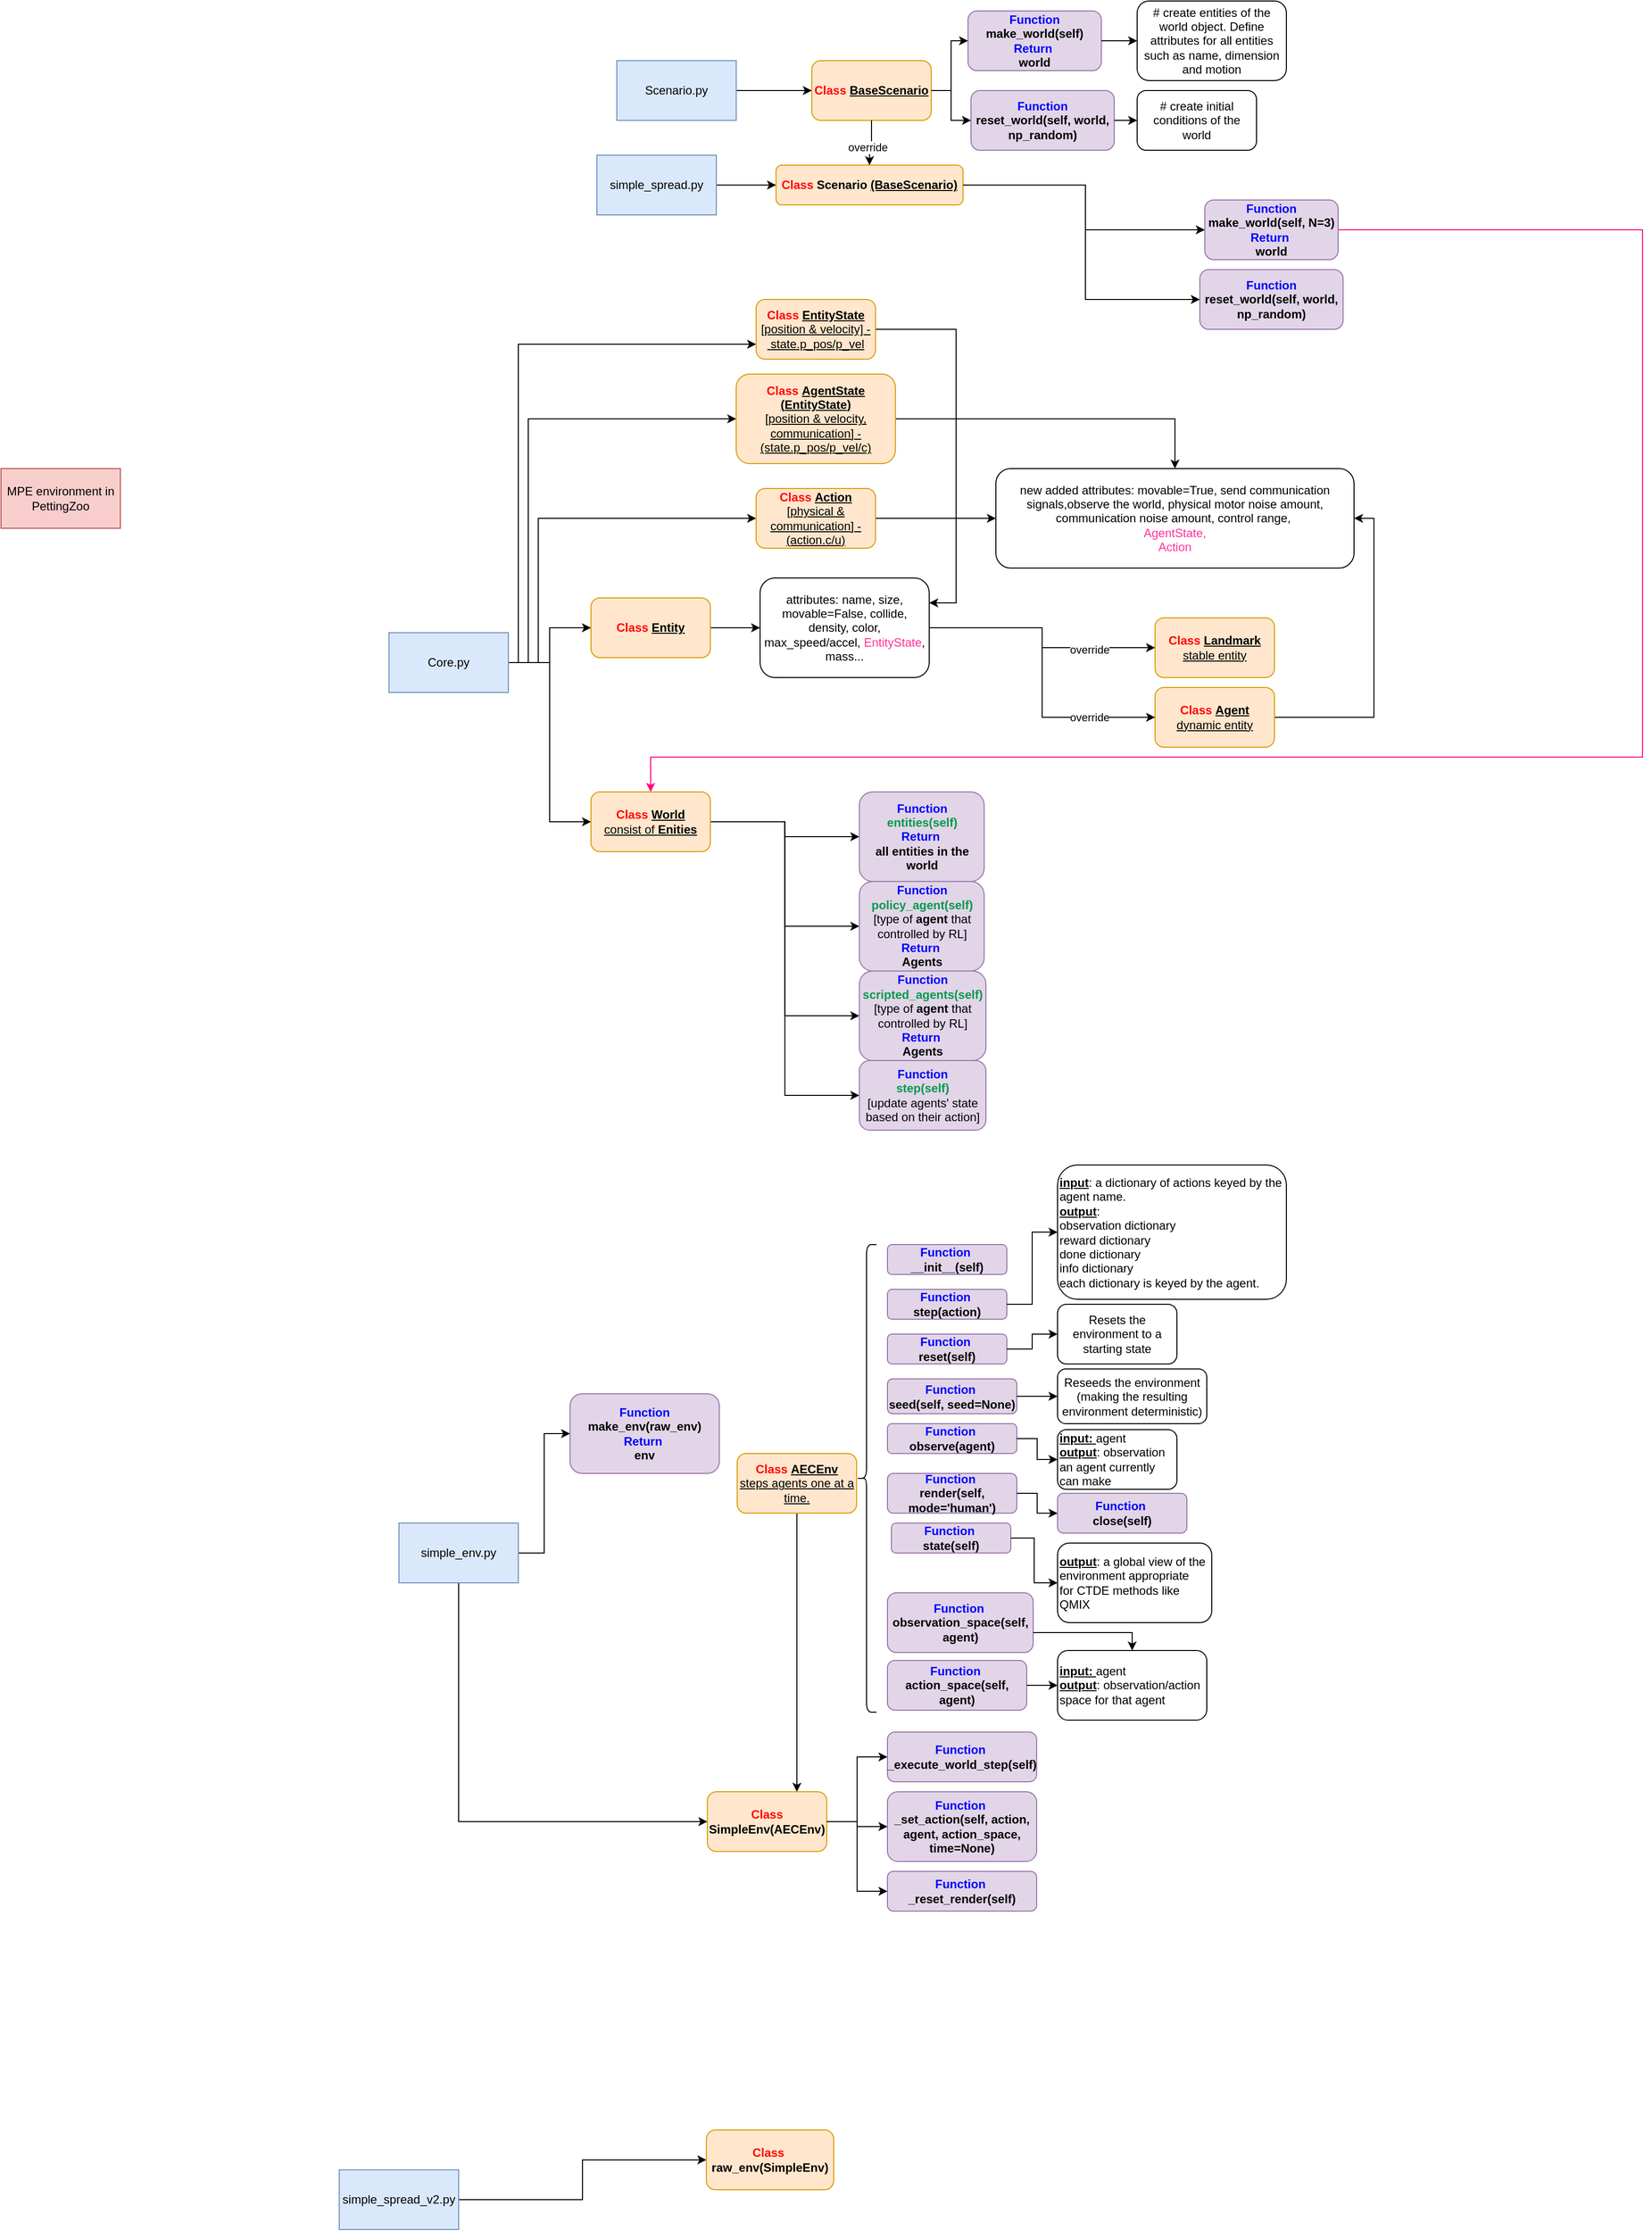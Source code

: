 <mxfile version="20.5.3" type="github"><diagram id="gz-dD4WEyX2W9LxAjVXX" name="Page-1"><mxGraphModel dx="2401" dy="2178" grid="1" gridSize="10" guides="1" tooltips="1" connect="1" arrows="1" fold="1" page="1" pageScale="1" pageWidth="827" pageHeight="1169" math="0" shadow="0"><root><mxCell id="0"/><mxCell id="1" parent="0"/><mxCell id="G7dTCTDDD5qDtTgaem02-101" style="edgeStyle=orthogonalEdgeStyle;rounded=0;orthogonalLoop=1;jettySize=auto;html=1;fontColor=#FF0080;strokeColor=#FF0080;exitX=1;exitY=0.5;exitDx=0;exitDy=0;" parent="1" source="LDBG9EmqnJ2pbm4-MbuQ-38" target="G7dTCTDDD5qDtTgaem02-22" edge="1"><mxGeometry relative="1" as="geometry"><Array as="points"><mxPoint x="1560" y="160"/><mxPoint x="1560" y="690"/><mxPoint x="563" y="690"/></Array><mxPoint x="880" y="120" as="sourcePoint"/></mxGeometry></mxCell><mxCell id="G7dTCTDDD5qDtTgaem02-21" style="edgeStyle=orthogonalEdgeStyle;rounded=0;orthogonalLoop=1;jettySize=auto;html=1;fontColor=#0000FF;exitX=1;exitY=0.5;exitDx=0;exitDy=0;" parent="1" source="G7dTCTDDD5qDtTgaem02-17" target="G7dTCTDDD5qDtTgaem02-20" edge="1"><mxGeometry relative="1" as="geometry"/></mxCell><mxCell id="G7dTCTDDD5qDtTgaem02-17" value="&lt;b style=&quot;color: rgb(0, 0, 0);&quot;&gt;&lt;font color=&quot;#ff0000&quot;&gt;Class&lt;/font&gt;&amp;nbsp;&lt;u&gt;Entity&lt;/u&gt;&lt;/b&gt;" style="rounded=1;whiteSpace=wrap;html=1;fillColor=#ffe6cc;strokeColor=#d79b00;" parent="1" vertex="1"><mxGeometry x="503" y="530" width="120" height="60" as="geometry"/></mxCell><mxCell id="G7dTCTDDD5qDtTgaem02-66" style="edgeStyle=orthogonalEdgeStyle;rounded=0;orthogonalLoop=1;jettySize=auto;html=1;entryX=1;entryY=0.5;entryDx=0;entryDy=0;fontColor=#000000;" parent="1" source="G7dTCTDDD5qDtTgaem02-18" target="G7dTCTDDD5qDtTgaem02-27" edge="1"><mxGeometry relative="1" as="geometry"><Array as="points"><mxPoint x="1290" y="650"/><mxPoint x="1290" y="450"/></Array></mxGeometry></mxCell><mxCell id="G7dTCTDDD5qDtTgaem02-18" value="&lt;b style=&quot;color: rgb(0, 0, 0);&quot;&gt;&lt;font color=&quot;#ff0000&quot;&gt;Class&lt;/font&gt;&amp;nbsp;&lt;/b&gt;&lt;font color=&quot;#000000&quot;&gt;&lt;u style=&quot;&quot;&gt;&lt;b&gt;Agent&lt;/b&gt;&lt;br&gt;dynamic entity&lt;br&gt;&lt;/u&gt;&lt;/font&gt;" style="rounded=1;whiteSpace=wrap;html=1;fillColor=#ffe6cc;strokeColor=#d79b00;" parent="1" vertex="1"><mxGeometry x="1070" y="620" width="120" height="60" as="geometry"/></mxCell><mxCell id="G7dTCTDDD5qDtTgaem02-19" value="&lt;b style=&quot;color: rgb(0, 0, 0);&quot;&gt;&lt;font color=&quot;#ff0000&quot;&gt;Class&lt;/font&gt;&amp;nbsp;&lt;/b&gt;&lt;u style=&quot;&quot;&gt;&lt;span style=&quot;color: rgb(0, 0, 0);&quot;&gt;&lt;b&gt;Landmark&lt;/b&gt;&lt;br&gt;stable entity&lt;br&gt;&lt;/span&gt;&lt;/u&gt;" style="rounded=1;whiteSpace=wrap;html=1;fillColor=#ffe6cc;strokeColor=#d79b00;" parent="1" vertex="1"><mxGeometry x="1070" y="550" width="120" height="60" as="geometry"/></mxCell><mxCell id="G7dTCTDDD5qDtTgaem02-64" style="edgeStyle=orthogonalEdgeStyle;rounded=0;orthogonalLoop=1;jettySize=auto;html=1;fontColor=#000000;" parent="1" source="G7dTCTDDD5qDtTgaem02-20" target="G7dTCTDDD5qDtTgaem02-19" edge="1"><mxGeometry relative="1" as="geometry"/></mxCell><mxCell id="G7dTCTDDD5qDtTgaem02-78" value="override" style="edgeLabel;html=1;align=center;verticalAlign=middle;resizable=0;points=[];fontColor=#000000;" parent="G7dTCTDDD5qDtTgaem02-64" vertex="1" connectable="0"><mxGeometry x="0.466" y="-2" relative="1" as="geometry"><mxPoint as="offset"/></mxGeometry></mxCell><mxCell id="G7dTCTDDD5qDtTgaem02-65" style="edgeStyle=orthogonalEdgeStyle;rounded=0;orthogonalLoop=1;jettySize=auto;html=1;entryX=0;entryY=0.5;entryDx=0;entryDy=0;fontColor=#000000;" parent="1" source="G7dTCTDDD5qDtTgaem02-20" target="G7dTCTDDD5qDtTgaem02-18" edge="1"><mxGeometry relative="1" as="geometry"/></mxCell><mxCell id="G7dTCTDDD5qDtTgaem02-79" value="override" style="edgeLabel;html=1;align=center;verticalAlign=middle;resizable=0;points=[];fontColor=#000000;" parent="G7dTCTDDD5qDtTgaem02-65" vertex="1" connectable="0"><mxGeometry x="0.584" relative="1" as="geometry"><mxPoint as="offset"/></mxGeometry></mxCell><mxCell id="G7dTCTDDD5qDtTgaem02-20" value="&lt;font style=&quot;&quot; color=&quot;#000000&quot;&gt;attributes: name, size, movable=False, collide, density, color, max_speed/accel, &lt;/font&gt;&lt;font color=&quot;#ff3399&quot;&gt;EntityState&lt;/font&gt;&lt;font style=&quot;&quot; color=&quot;#000000&quot;&gt;, mass...&lt;br&gt;&lt;/font&gt;" style="rounded=1;whiteSpace=wrap;html=1;fontColor=#0000FF;" parent="1" vertex="1"><mxGeometry x="673" y="510" width="170" height="100" as="geometry"/></mxCell><mxCell id="G7dTCTDDD5qDtTgaem02-33" style="edgeStyle=orthogonalEdgeStyle;rounded=0;orthogonalLoop=1;jettySize=auto;html=1;entryX=0;entryY=0.5;entryDx=0;entryDy=0;fontColor=#0000FF;" parent="1" source="G7dTCTDDD5qDtTgaem02-22" target="G7dTCTDDD5qDtTgaem02-30" edge="1"><mxGeometry relative="1" as="geometry"/></mxCell><mxCell id="G7dTCTDDD5qDtTgaem02-99" style="edgeStyle=orthogonalEdgeStyle;rounded=0;orthogonalLoop=1;jettySize=auto;html=1;fontColor=#000000;" parent="1" source="G7dTCTDDD5qDtTgaem02-22" target="G7dTCTDDD5qDtTgaem02-98" edge="1"><mxGeometry relative="1" as="geometry"/></mxCell><mxCell id="G7dTCTDDD5qDtTgaem02-102" style="edgeStyle=orthogonalEdgeStyle;rounded=0;orthogonalLoop=1;jettySize=auto;html=1;entryX=0;entryY=0.5;entryDx=0;entryDy=0;fontColor=#000000;" parent="1" source="G7dTCTDDD5qDtTgaem02-22" target="G7dTCTDDD5qDtTgaem02-29" edge="1"><mxGeometry relative="1" as="geometry"/></mxCell><mxCell id="G7dTCTDDD5qDtTgaem02-103" style="edgeStyle=orthogonalEdgeStyle;rounded=0;orthogonalLoop=1;jettySize=auto;html=1;entryX=0;entryY=0.5;entryDx=0;entryDy=0;fontColor=#000000;" parent="1" source="G7dTCTDDD5qDtTgaem02-22" target="G7dTCTDDD5qDtTgaem02-100" edge="1"><mxGeometry relative="1" as="geometry"/></mxCell><mxCell id="G7dTCTDDD5qDtTgaem02-22" value="&lt;span style=&quot;color: rgb(0, 0, 0);&quot;&gt;&lt;font style=&quot;font-weight: bold;&quot; color=&quot;#ff0000&quot;&gt;Class&lt;/font&gt;&lt;b&gt;&amp;nbsp;&lt;/b&gt;&lt;u style=&quot;&quot;&gt;&lt;b&gt;World&lt;/b&gt;&lt;br&gt;consist of &lt;b&gt;Enities&lt;/b&gt;&lt;br&gt;&lt;/u&gt;&lt;/span&gt;" style="rounded=1;whiteSpace=wrap;html=1;fillColor=#ffe6cc;strokeColor=#d79b00;" parent="1" vertex="1"><mxGeometry x="503" y="725" width="120" height="60" as="geometry"/></mxCell><mxCell id="G7dTCTDDD5qDtTgaem02-27" value="&lt;font style=&quot;&quot; color=&quot;#000000&quot;&gt;new added attributes: movable=True, send communication signals,observe the world, physical motor noise amount, communication noise amount, control range,&amp;nbsp;&lt;br&gt;&lt;/font&gt;&lt;font color=&quot;#ff3399&quot;&gt;AgentState&lt;/font&gt;&lt;font color=&quot;#ff3399&quot;&gt;, &lt;br&gt;&lt;/font&gt;&lt;span style=&quot;color: rgb(255, 51, 153);&quot;&gt;Action&lt;/span&gt;&lt;font style=&quot;&quot; color=&quot;#000000&quot;&gt;&lt;br&gt;&lt;/font&gt;" style="rounded=1;whiteSpace=wrap;html=1;fontColor=#0000FF;" parent="1" vertex="1"><mxGeometry x="910" y="400" width="360" height="100" as="geometry"/></mxCell><mxCell id="G7dTCTDDD5qDtTgaem02-49" value="&lt;font color=&quot;#000000&quot;&gt;MPE environment in PettingZoo&lt;/font&gt;" style="rounded=0;whiteSpace=wrap;html=1;fillColor=#f8cecc;strokeColor=#b85450;" parent="1" vertex="1"><mxGeometry x="-90" y="400" width="120" height="60" as="geometry"/></mxCell><mxCell id="G7dTCTDDD5qDtTgaem02-53" style="edgeStyle=orthogonalEdgeStyle;rounded=0;orthogonalLoop=1;jettySize=auto;html=1;entryX=0;entryY=0.5;entryDx=0;entryDy=0;fontColor=#000000;" parent="1" source="G7dTCTDDD5qDtTgaem02-50" target="G7dTCTDDD5qDtTgaem02-17" edge="1"><mxGeometry relative="1" as="geometry"/></mxCell><mxCell id="G7dTCTDDD5qDtTgaem02-54" style="edgeStyle=orthogonalEdgeStyle;rounded=0;orthogonalLoop=1;jettySize=auto;html=1;entryX=0;entryY=0.5;entryDx=0;entryDy=0;fontColor=#000000;" parent="1" source="G7dTCTDDD5qDtTgaem02-50" target="G7dTCTDDD5qDtTgaem02-22" edge="1"><mxGeometry relative="1" as="geometry"/></mxCell><mxCell id="G7dTCTDDD5qDtTgaem02-60" style="edgeStyle=orthogonalEdgeStyle;rounded=0;orthogonalLoop=1;jettySize=auto;html=1;entryX=0;entryY=0.5;entryDx=0;entryDy=0;fontColor=#000000;exitX=1;exitY=0.5;exitDx=0;exitDy=0;" parent="1" source="G7dTCTDDD5qDtTgaem02-50" target="G7dTCTDDD5qDtTgaem02-59" edge="1"><mxGeometry relative="1" as="geometry"><Array as="points"><mxPoint x="450" y="595"/><mxPoint x="450" y="450"/></Array></mxGeometry></mxCell><mxCell id="G7dTCTDDD5qDtTgaem02-62" style="edgeStyle=orthogonalEdgeStyle;rounded=0;orthogonalLoop=1;jettySize=auto;html=1;entryX=0;entryY=0.75;entryDx=0;entryDy=0;fontColor=#000000;" parent="1" source="G7dTCTDDD5qDtTgaem02-50" target="G7dTCTDDD5qDtTgaem02-56" edge="1"><mxGeometry relative="1" as="geometry"><Array as="points"><mxPoint x="430" y="595"/><mxPoint x="430" y="275"/></Array></mxGeometry></mxCell><mxCell id="G7dTCTDDD5qDtTgaem02-63" style="edgeStyle=orthogonalEdgeStyle;rounded=0;orthogonalLoop=1;jettySize=auto;html=1;entryX=0;entryY=0.5;entryDx=0;entryDy=0;fontColor=#000000;" parent="1" source="G7dTCTDDD5qDtTgaem02-50" target="G7dTCTDDD5qDtTgaem02-55" edge="1"><mxGeometry relative="1" as="geometry"><Array as="points"><mxPoint x="440" y="595"/><mxPoint x="440" y="350"/></Array></mxGeometry></mxCell><mxCell id="G7dTCTDDD5qDtTgaem02-50" value="Core.py" style="rounded=0;whiteSpace=wrap;html=1;fillColor=#dae8fc;strokeColor=#6c8ebf;" parent="1" vertex="1"><mxGeometry x="300" y="565" width="120" height="60" as="geometry"/></mxCell><mxCell id="G7dTCTDDD5qDtTgaem02-57" style="edgeStyle=orthogonalEdgeStyle;rounded=0;orthogonalLoop=1;jettySize=auto;html=1;fontColor=#000000;" parent="1" source="G7dTCTDDD5qDtTgaem02-55" target="G7dTCTDDD5qDtTgaem02-27" edge="1"><mxGeometry relative="1" as="geometry"/></mxCell><mxCell id="G7dTCTDDD5qDtTgaem02-55" value="&lt;b style=&quot;color: rgb(0, 0, 0);&quot;&gt;&lt;font color=&quot;#ff0000&quot;&gt;Class&lt;/font&gt;&amp;nbsp;&lt;/b&gt;&lt;font color=&quot;#000000&quot;&gt;&lt;u style=&quot;&quot;&gt;&lt;b&gt;AgentState (&lt;/b&gt;&lt;/u&gt;&lt;/font&gt;&lt;u&gt;&lt;b&gt;EntityState&lt;/b&gt;&lt;/u&gt;&lt;font color=&quot;#000000&quot;&gt;&lt;u style=&quot;&quot;&gt;&lt;b&gt;)&lt;/b&gt;&lt;br&gt;[position &amp;amp; velocity, communication] - (state.p_pos/p_vel/c)&lt;br&gt;&lt;/u&gt;&lt;/font&gt;" style="rounded=1;whiteSpace=wrap;html=1;fillColor=#ffe6cc;strokeColor=#d79b00;" parent="1" vertex="1"><mxGeometry x="649" y="305" width="160" height="90" as="geometry"/></mxCell><mxCell id="G7dTCTDDD5qDtTgaem02-58" style="edgeStyle=orthogonalEdgeStyle;rounded=0;orthogonalLoop=1;jettySize=auto;html=1;fontColor=#000000;entryX=1;entryY=0.25;entryDx=0;entryDy=0;" parent="1" source="G7dTCTDDD5qDtTgaem02-56" target="G7dTCTDDD5qDtTgaem02-20" edge="1"><mxGeometry relative="1" as="geometry"><Array as="points"><mxPoint x="870" y="260"/><mxPoint x="870" y="535"/></Array></mxGeometry></mxCell><mxCell id="G7dTCTDDD5qDtTgaem02-56" value="&lt;b style=&quot;color: rgb(0, 0, 0);&quot;&gt;&lt;font color=&quot;#ff0000&quot;&gt;Class&lt;/font&gt;&amp;nbsp;&lt;/b&gt;&lt;font color=&quot;#000000&quot;&gt;&lt;u style=&quot;&quot;&gt;&lt;b&gt;EntityState&lt;/b&gt;&lt;br&gt;[position &amp;amp; velocity] -&amp;nbsp;&lt;/u&gt;&lt;/font&gt;&lt;u&gt;state.p_pos/p_vel&lt;/u&gt;&lt;font color=&quot;#000000&quot;&gt;&lt;u style=&quot;&quot;&gt;&lt;br&gt;&lt;/u&gt;&lt;/font&gt;" style="rounded=1;whiteSpace=wrap;html=1;fillColor=#ffe6cc;strokeColor=#d79b00;" parent="1" vertex="1"><mxGeometry x="669" y="230" width="120" height="60" as="geometry"/></mxCell><mxCell id="G7dTCTDDD5qDtTgaem02-61" style="edgeStyle=orthogonalEdgeStyle;rounded=0;orthogonalLoop=1;jettySize=auto;html=1;fontColor=#000000;" parent="1" source="G7dTCTDDD5qDtTgaem02-59" target="G7dTCTDDD5qDtTgaem02-27" edge="1"><mxGeometry relative="1" as="geometry"/></mxCell><mxCell id="G7dTCTDDD5qDtTgaem02-59" value="&lt;b style=&quot;color: rgb(0, 0, 0);&quot;&gt;&lt;font color=&quot;#ff0000&quot;&gt;Class&lt;/font&gt;&amp;nbsp;&lt;/b&gt;&lt;b&gt;&lt;u&gt;&lt;span style=&quot;background-color: initial;&quot;&gt;Action&lt;/span&gt;&lt;br&gt;&lt;/u&gt;&lt;/b&gt;&lt;font color=&quot;#000000&quot;&gt;&lt;u style=&quot;&quot;&gt;[physical &amp;amp; communication] - (action.c/u)&lt;br&gt;&lt;/u&gt;&lt;/font&gt;" style="rounded=1;whiteSpace=wrap;html=1;fillColor=#ffe6cc;strokeColor=#d79b00;" parent="1" vertex="1"><mxGeometry x="669" y="420" width="120" height="60" as="geometry"/></mxCell><mxCell id="G7dTCTDDD5qDtTgaem02-73" style="edgeStyle=orthogonalEdgeStyle;rounded=0;orthogonalLoop=1;jettySize=auto;html=1;fontColor=#000000;" parent="1" source="G7dTCTDDD5qDtTgaem02-69" target="G7dTCTDDD5qDtTgaem02-72" edge="1"><mxGeometry relative="1" as="geometry"><Array as="points"><mxPoint x="370" y="1760"/><mxPoint x="680" y="1760"/></Array></mxGeometry></mxCell><mxCell id="G7dTCTDDD5qDtTgaem02-77" style="edgeStyle=orthogonalEdgeStyle;rounded=0;orthogonalLoop=1;jettySize=auto;html=1;entryX=0;entryY=0.5;entryDx=0;entryDy=0;fontColor=#000000;" parent="1" source="G7dTCTDDD5qDtTgaem02-69" target="G7dTCTDDD5qDtTgaem02-76" edge="1"><mxGeometry relative="1" as="geometry"/></mxCell><mxCell id="G7dTCTDDD5qDtTgaem02-69" value="simple_env.py" style="rounded=0;whiteSpace=wrap;html=1;fillColor=#dae8fc;strokeColor=#6c8ebf;" parent="1" vertex="1"><mxGeometry x="310" y="1460" width="120" height="60" as="geometry"/></mxCell><mxCell id="G7dTCTDDD5qDtTgaem02-76" value="&lt;font style=&quot;font-weight: bold;&quot; color=&quot;#0000ff&quot;&gt;Function&lt;/font&gt;&lt;b style=&quot;&quot;&gt; make_env(raw_env)&lt;br&gt;&lt;font color=&quot;#0000ff&quot;&gt;Return&lt;/font&gt;&lt;/b&gt;&amp;nbsp;&lt;br&gt;&lt;b style=&quot;color: rgb(0, 0, 0);&quot;&gt;env&lt;/b&gt;" style="rounded=1;whiteSpace=wrap;html=1;fillColor=#e1d5e7;strokeColor=#9673a6;" parent="1" vertex="1"><mxGeometry x="482" y="1330" width="150" height="80" as="geometry"/></mxCell><mxCell id="G7dTCTDDD5qDtTgaem02-91" style="edgeStyle=orthogonalEdgeStyle;rounded=0;orthogonalLoop=1;jettySize=auto;html=1;fontColor=#000000;" parent="1" source="G7dTCTDDD5qDtTgaem02-86" target="G7dTCTDDD5qDtTgaem02-87" edge="1"><mxGeometry relative="1" as="geometry"/></mxCell><mxCell id="G7dTCTDDD5qDtTgaem02-86" value="simple_spread_v2.py" style="rounded=0;whiteSpace=wrap;html=1;fillColor=#dae8fc;strokeColor=#6c8ebf;" parent="1" vertex="1"><mxGeometry x="250" y="2110" width="120" height="60" as="geometry"/></mxCell><mxCell id="G7dTCTDDD5qDtTgaem02-87" value="&lt;font style=&quot;font-weight: bold;&quot; color=&quot;#ff0000&quot;&gt;Class&amp;nbsp;&lt;br&gt;&lt;/font&gt;&lt;span style=&quot;font-size: 12px;&quot;&gt;&lt;b&gt;raw_env&lt;/b&gt;&lt;/span&gt;&lt;b&gt;(&lt;/b&gt;&lt;span style=&quot;font-size: 12px;&quot;&gt;&lt;b&gt;SimpleEnv&lt;/b&gt;&lt;/span&gt;&lt;b&gt;)&lt;/b&gt;" style="rounded=1;whiteSpace=wrap;html=1;fillColor=#ffe6cc;strokeColor=#d79b00;" parent="1" vertex="1"><mxGeometry x="619" y="2070" width="128" height="60" as="geometry"/></mxCell><mxCell id="LDBG9EmqnJ2pbm4-MbuQ-21" value="" style="group" vertex="1" connectable="0" parent="1"><mxGeometry x="569" y="-70" width="633" height="215" as="geometry"/></mxCell><mxCell id="G7dTCTDDD5qDtTgaem02-3" value="&lt;b&gt;&lt;font color=&quot;#ff0000&quot;&gt;Class&lt;/font&gt; &lt;u&gt;BaseScenario&lt;/u&gt;&lt;/b&gt;" style="rounded=1;whiteSpace=wrap;html=1;fillColor=#ffe6cc;strokeColor=#d79b00;" parent="LDBG9EmqnJ2pbm4-MbuQ-21" vertex="1"><mxGeometry x="156" y="60" width="120" height="60" as="geometry"/></mxCell><mxCell id="G7dTCTDDD5qDtTgaem02-4" value="&lt;font style=&quot;font-weight: bold;&quot; color=&quot;#0000ff&quot;&gt;Function&lt;/font&gt;&lt;b style=&quot;&quot;&gt; make_world(self)&lt;br&gt;&lt;font color=&quot;#0000ff&quot;&gt;Return&lt;/font&gt;&lt;/b&gt;&amp;nbsp;&lt;br&gt;&lt;b style=&quot;color: rgb(0, 0, 0);&quot;&gt;world&lt;/b&gt;" style="rounded=1;whiteSpace=wrap;html=1;fillColor=#e1d5e7;strokeColor=#9673a6;" parent="LDBG9EmqnJ2pbm4-MbuQ-21" vertex="1"><mxGeometry x="313" y="10" width="134" height="60" as="geometry"/></mxCell><mxCell id="G7dTCTDDD5qDtTgaem02-5" style="edgeStyle=orthogonalEdgeStyle;rounded=0;orthogonalLoop=1;jettySize=auto;html=1;fontColor=#FF0000;" parent="LDBG9EmqnJ2pbm4-MbuQ-21" source="G7dTCTDDD5qDtTgaem02-3" target="G7dTCTDDD5qDtTgaem02-4" edge="1"><mxGeometry relative="1" as="geometry"/></mxCell><mxCell id="G7dTCTDDD5qDtTgaem02-7" value="&lt;font style=&quot;font-weight: bold;&quot; color=&quot;#0000ff&quot;&gt;Function&lt;/font&gt;&lt;font style=&quot;&quot; color=&quot;#000000&quot;&gt;&lt;b&gt; reset_world(self, world, np_random)&lt;/b&gt;&lt;/font&gt;&lt;span style=&quot;color: rgba(0, 0, 0, 0); font-family: monospace; font-size: 0px; text-align: start;&quot;&gt;%3CmxGraphModel%3E%3Croot%3E%3CmxCell%20id%3D%220%22%2F%3E%3CmxCell%20id%3D%221%22%20parent%3D%220%22%2F%3E%3CmxCell%20id%3D%222%22%20value%3D%22%26lt%3Bfont%20style%3D%26quot%3Bfont-weight%3A%20bold%3B%26quot%3B%20color%3D%26quot%3B%230000ff%26quot%3B%26gt%3BFunction%26lt%3B%2Ffont%26gt%3B%26lt%3Bb%20style%3D%26quot%3B%26quot%3B%26gt%3B%20make_world(self)%26lt%3Bbr%26gt%3B%26lt%3Bfont%20color%3D%26quot%3B%230000ff%26quot%3B%26gt%3BReturn%26lt%3B%2Ffont%26gt%3B%26lt%3B%2Fb%26gt%3B%26amp%3Bnbsp%3B%26lt%3Bbr%26gt%3B%26lt%3Bb%20style%3D%26quot%3Bcolor%3A%20rgb(0%2C%200%2C%200)%3B%26quot%3B%26gt%3Bworld%26lt%3B%2Fb%26gt%3B%22%20style%3D%22rounded%3D1%3BwhiteSpace%3Dwrap%3Bhtml%3D1%3BfillColor%3D%23e1d5e7%3BstrokeColor%3D%239673a6%3B%22%20vertex%3D%221%22%20parent%3D%221%22%3E%3CmxGeometry%20x%3D%22882%22%20y%3D%22-60%22%20width%3D%22134%22%20height%3D%2260%22%20as%3D%22geometry%22%2F%3E%3C%2FmxCell%3E%3C%2Froot%3E%3C%2FmxGraphModel%3E&lt;/span&gt;&lt;font style=&quot;&quot; color=&quot;#000000&quot;&gt;&lt;br&gt;&lt;/font&gt;" style="rounded=1;whiteSpace=wrap;html=1;fillColor=#e1d5e7;strokeColor=#9673a6;" parent="LDBG9EmqnJ2pbm4-MbuQ-21" vertex="1"><mxGeometry x="316" y="90" width="144" height="60" as="geometry"/></mxCell><mxCell id="G7dTCTDDD5qDtTgaem02-8" style="edgeStyle=orthogonalEdgeStyle;rounded=0;orthogonalLoop=1;jettySize=auto;html=1;fontColor=#0000FF;" parent="LDBG9EmqnJ2pbm4-MbuQ-21" source="G7dTCTDDD5qDtTgaem02-3" target="G7dTCTDDD5qDtTgaem02-7" edge="1"><mxGeometry relative="1" as="geometry"/></mxCell><mxCell id="G7dTCTDDD5qDtTgaem02-11" value="&lt;div style=&quot;&quot;&gt;# create entities&amp;nbsp;&lt;span style=&quot;background-color: initial;&quot;&gt;of the world object. Define attributes for all entities such as name, dimension and motion&lt;/span&gt;&lt;/div&gt;" style="rounded=1;whiteSpace=wrap;html=1;" parent="LDBG9EmqnJ2pbm4-MbuQ-21" vertex="1"><mxGeometry x="483" width="150" height="80" as="geometry"/></mxCell><mxCell id="G7dTCTDDD5qDtTgaem02-12" style="edgeStyle=orthogonalEdgeStyle;rounded=0;orthogonalLoop=1;jettySize=auto;html=1;fontColor=#0000FF;" parent="LDBG9EmqnJ2pbm4-MbuQ-21" source="G7dTCTDDD5qDtTgaem02-4" target="G7dTCTDDD5qDtTgaem02-11" edge="1"><mxGeometry relative="1" as="geometry"/></mxCell><mxCell id="G7dTCTDDD5qDtTgaem02-13" value="# create initial conditions of the world" style="rounded=1;whiteSpace=wrap;html=1;fontColor=#000000;" parent="LDBG9EmqnJ2pbm4-MbuQ-21" vertex="1"><mxGeometry x="483" y="90" width="120" height="60" as="geometry"/></mxCell><mxCell id="G7dTCTDDD5qDtTgaem02-14" style="edgeStyle=orthogonalEdgeStyle;rounded=0;orthogonalLoop=1;jettySize=auto;html=1;entryX=0;entryY=0.5;entryDx=0;entryDy=0;fontColor=#000000;" parent="LDBG9EmqnJ2pbm4-MbuQ-21" source="G7dTCTDDD5qDtTgaem02-7" target="G7dTCTDDD5qDtTgaem02-13" edge="1"><mxGeometry relative="1" as="geometry"/></mxCell><mxCell id="G7dTCTDDD5qDtTgaem02-52" style="edgeStyle=orthogonalEdgeStyle;rounded=0;orthogonalLoop=1;jettySize=auto;html=1;entryX=0;entryY=0.5;entryDx=0;entryDy=0;fontColor=#000000;" parent="LDBG9EmqnJ2pbm4-MbuQ-21" source="G7dTCTDDD5qDtTgaem02-51" target="G7dTCTDDD5qDtTgaem02-3" edge="1"><mxGeometry relative="1" as="geometry"/></mxCell><mxCell id="G7dTCTDDD5qDtTgaem02-82" value="&lt;font style=&quot;font-weight: bold;&quot; color=&quot;#ff0000&quot;&gt;Class&amp;nbsp;&lt;/font&gt;&lt;span style=&quot;font-size: 12px;&quot;&gt;&lt;b&gt;Scenario&amp;nbsp;&lt;/b&gt;&lt;/span&gt;&lt;u style=&quot;font-weight: bold;&quot;&gt;(BaseScenario)&lt;/u&gt;" style="rounded=1;whiteSpace=wrap;html=1;fillColor=#ffe6cc;strokeColor=#d79b00;" parent="LDBG9EmqnJ2pbm4-MbuQ-21" vertex="1"><mxGeometry x="120" y="165" width="188" height="40" as="geometry"/></mxCell><mxCell id="G7dTCTDDD5qDtTgaem02-83" style="edgeStyle=orthogonalEdgeStyle;rounded=0;orthogonalLoop=1;jettySize=auto;html=1;entryX=0.5;entryY=0;entryDx=0;entryDy=0;fontColor=#000000;" parent="LDBG9EmqnJ2pbm4-MbuQ-21" source="G7dTCTDDD5qDtTgaem02-3" target="G7dTCTDDD5qDtTgaem02-82" edge="1"><mxGeometry relative="1" as="geometry"/></mxCell><mxCell id="G7dTCTDDD5qDtTgaem02-85" value="override" style="edgeLabel;html=1;align=center;verticalAlign=middle;resizable=0;points=[];fontColor=#000000;" parent="G7dTCTDDD5qDtTgaem02-83" vertex="1" connectable="0"><mxGeometry x="0.226" y="-2" relative="1" as="geometry"><mxPoint as="offset"/></mxGeometry></mxCell><mxCell id="G7dTCTDDD5qDtTgaem02-84" style="edgeStyle=orthogonalEdgeStyle;rounded=0;orthogonalLoop=1;jettySize=auto;html=1;fontColor=#000000;" parent="LDBG9EmqnJ2pbm4-MbuQ-21" source="G7dTCTDDD5qDtTgaem02-81" target="G7dTCTDDD5qDtTgaem02-82" edge="1"><mxGeometry relative="1" as="geometry"/></mxCell><mxCell id="LDBG9EmqnJ2pbm4-MbuQ-37" value="" style="group" vertex="1" connectable="0" parent="LDBG9EmqnJ2pbm4-MbuQ-21"><mxGeometry x="-60" y="60" width="140" height="155" as="geometry"/></mxCell><mxCell id="G7dTCTDDD5qDtTgaem02-51" value="Scenario.py" style="rounded=0;whiteSpace=wrap;html=1;fillColor=#dae8fc;strokeColor=#6c8ebf;" parent="LDBG9EmqnJ2pbm4-MbuQ-37" vertex="1"><mxGeometry x="20" width="120" height="60" as="geometry"/></mxCell><mxCell id="G7dTCTDDD5qDtTgaem02-81" value="simple_spread.py" style="rounded=0;whiteSpace=wrap;html=1;fillColor=#dae8fc;strokeColor=#6c8ebf;" parent="LDBG9EmqnJ2pbm4-MbuQ-37" vertex="1"><mxGeometry y="95" width="120" height="60" as="geometry"/></mxCell><mxCell id="LDBG9EmqnJ2pbm4-MbuQ-23" value="" style="group" vertex="1" connectable="0" parent="1"><mxGeometry x="772.75" y="725" width="127.25" height="340" as="geometry"/></mxCell><mxCell id="G7dTCTDDD5qDtTgaem02-29" value="&lt;span style=&quot;color: rgb(0, 0, 255); font-weight: 700;&quot;&gt;Function&lt;/span&gt;&lt;font color=&quot;#00994d&quot;&gt;&lt;br&gt;&lt;b&gt;policy_agent(self)&lt;/b&gt;&lt;/font&gt;&lt;br&gt;&lt;font color=&quot;#000000&quot;&gt;[type of &lt;b&gt;agent&lt;/b&gt; that controlled by RL]&lt;/font&gt;&lt;br&gt;&lt;b style=&quot;&quot;&gt;&lt;font color=&quot;#0000ff&quot;&gt;Return&lt;/font&gt;&lt;font color=&quot;#000000&quot;&gt;&amp;nbsp;&lt;/font&gt;&lt;br&gt;&lt;font color=&quot;#000000&quot;&gt;Agents&lt;/font&gt;&lt;/b&gt;" style="rounded=1;whiteSpace=wrap;html=1;fillColor=#e1d5e7;strokeColor=#9673a6;" parent="LDBG9EmqnJ2pbm4-MbuQ-23" vertex="1"><mxGeometry y="90" width="125.5" height="90" as="geometry"/></mxCell><mxCell id="G7dTCTDDD5qDtTgaem02-30" value="&lt;span style=&quot;color: rgb(0, 0, 255); font-weight: 700;&quot;&gt;Function&lt;br&gt;&lt;/span&gt;&lt;font color=&quot;#00994d&quot;&gt;&lt;b&gt;scripted_agents(self)&lt;/b&gt;&lt;/font&gt;&lt;br&gt;&lt;span style=&quot;color: rgb(0, 0, 0);&quot;&gt;[type of &lt;b&gt;agent&lt;/b&gt; that controlled by RL]&lt;br&gt;&lt;/span&gt;&lt;b&gt;&lt;font color=&quot;#0000ff&quot;&gt;Return&lt;/font&gt;&lt;font color=&quot;#000000&quot;&gt;&amp;nbsp;&lt;/font&gt;&lt;br&gt;&lt;font color=&quot;#000000&quot;&gt;Agents&lt;/font&gt;&lt;/b&gt;&lt;font color=&quot;#000000&quot;&gt;&lt;br&gt;&lt;/font&gt;" style="rounded=1;whiteSpace=wrap;html=1;fillColor=#e1d5e7;strokeColor=#9673a6;" parent="LDBG9EmqnJ2pbm4-MbuQ-23" vertex="1"><mxGeometry y="180" width="127.25" height="90" as="geometry"/></mxCell><mxCell id="G7dTCTDDD5qDtTgaem02-98" value="&lt;span style=&quot;color: rgb(0, 0, 255); font-weight: 700;&quot;&gt;Function&lt;/span&gt;&lt;font color=&quot;#00994d&quot;&gt;&lt;br&gt;&lt;span style=&quot;font-size: 12px;&quot;&gt;&lt;b&gt;entities&lt;/b&gt;&lt;/span&gt;&lt;b&gt;(self)&lt;/b&gt;&lt;/font&gt;&lt;br&gt;&lt;font style=&quot;font-weight: bold;&quot; color=&quot;#0000ff&quot;&gt;Return&lt;/font&gt;&lt;font style=&quot;font-weight: bold;&quot; color=&quot;#000000&quot;&gt;&amp;nbsp;&lt;/font&gt;&lt;br&gt;&lt;span style=&quot;font-size: 12px;&quot;&gt;&lt;b&gt;all entities in the world&lt;/b&gt;&lt;/span&gt;" style="rounded=1;whiteSpace=wrap;html=1;fillColor=#e1d5e7;strokeColor=#9673a6;" parent="LDBG9EmqnJ2pbm4-MbuQ-23" vertex="1"><mxGeometry width="125.5" height="90" as="geometry"/></mxCell><mxCell id="G7dTCTDDD5qDtTgaem02-100" value="&lt;span style=&quot;color: rgb(0, 0, 255); font-weight: 700;&quot;&gt;Function&lt;br&gt;&lt;/span&gt;&lt;font color=&quot;#00994d&quot;&gt;&lt;span style=&quot;font-size: 12px;&quot;&gt;&lt;b&gt;step&lt;/b&gt;&lt;/span&gt;&lt;b&gt;(self)&lt;/b&gt;&lt;/font&gt;&lt;br&gt;&lt;span style=&quot;color: rgb(0, 0, 0);&quot;&gt;[update agents' state based on their action]&lt;/span&gt;&lt;font color=&quot;#000000&quot;&gt;&lt;br&gt;&lt;/font&gt;" style="rounded=1;whiteSpace=wrap;html=1;fillColor=#e1d5e7;strokeColor=#9673a6;" parent="LDBG9EmqnJ2pbm4-MbuQ-23" vertex="1"><mxGeometry y="270" width="127.25" height="70" as="geometry"/></mxCell><mxCell id="LDBG9EmqnJ2pbm4-MbuQ-35" value="" style="group" vertex="1" connectable="0" parent="1"><mxGeometry x="650" y="1100" width="552" height="800" as="geometry"/></mxCell><mxCell id="LDBG9EmqnJ2pbm4-MbuQ-36" style="edgeStyle=orthogonalEdgeStyle;rounded=0;orthogonalLoop=1;jettySize=auto;html=1;entryX=0.75;entryY=0;entryDx=0;entryDy=0;fontColor=#000000;" edge="1" parent="LDBG9EmqnJ2pbm4-MbuQ-35" source="G7dTCTDDD5qDtTgaem02-67" target="G7dTCTDDD5qDtTgaem02-72"><mxGeometry relative="1" as="geometry"/></mxCell><mxCell id="G7dTCTDDD5qDtTgaem02-67" value="&lt;b style=&quot;color: rgb(0, 0, 0);&quot;&gt;&lt;font color=&quot;#ff0000&quot;&gt;Class&lt;/font&gt;&amp;nbsp;&lt;/b&gt;&lt;u style=&quot;&quot;&gt;&lt;b&gt;AECEnv&lt;/b&gt;&lt;br&gt;steps agents one at a time.&lt;br&gt;&lt;/u&gt;" style="rounded=1;whiteSpace=wrap;html=1;fillColor=#ffe6cc;strokeColor=#d79b00;" parent="LDBG9EmqnJ2pbm4-MbuQ-35" vertex="1"><mxGeometry y="290" width="120" height="60" as="geometry"/></mxCell><mxCell id="LDBG9EmqnJ2pbm4-MbuQ-31" value="" style="group" vertex="1" connectable="0" parent="LDBG9EmqnJ2pbm4-MbuQ-35"><mxGeometry x="120" width="432" height="800" as="geometry"/></mxCell><mxCell id="LDBG9EmqnJ2pbm4-MbuQ-20" value="" style="group" vertex="1" connectable="0" parent="LDBG9EmqnJ2pbm4-MbuQ-31"><mxGeometry y="80" width="190" height="720" as="geometry"/></mxCell><mxCell id="G7dTCTDDD5qDtTgaem02-104" value="&lt;font style=&quot;font-weight: bold;&quot; color=&quot;#0000ff&quot;&gt;Function&lt;/font&gt;&lt;b&gt;&amp;nbsp;&lt;br&gt;&lt;/b&gt;&lt;span style=&quot;font-size: 12px;&quot;&gt;&lt;b&gt;step(action)&lt;/b&gt;&lt;/span&gt;" style="rounded=1;whiteSpace=wrap;html=1;fillColor=#e1d5e7;strokeColor=#9673a6;" parent="LDBG9EmqnJ2pbm4-MbuQ-20" vertex="1"><mxGeometry x="31" y="45" width="120" height="30" as="geometry"/></mxCell><mxCell id="G7dTCTDDD5qDtTgaem02-110" value="&lt;font style=&quot;font-weight: bold;&quot; color=&quot;#0000ff&quot;&gt;Function&lt;/font&gt;&lt;b&gt;&amp;nbsp;&lt;br&gt;&lt;/b&gt;&lt;span style=&quot;font-size: 12px;&quot;&gt;&lt;b&gt;reset(self)&lt;/b&gt;&lt;/span&gt;" style="rounded=1;whiteSpace=wrap;html=1;fillColor=#e1d5e7;strokeColor=#9673a6;" parent="LDBG9EmqnJ2pbm4-MbuQ-20" vertex="1"><mxGeometry x="31" y="90" width="120" height="30" as="geometry"/></mxCell><mxCell id="G7dTCTDDD5qDtTgaem02-111" value="&lt;font style=&quot;font-weight: bold;&quot; color=&quot;#0000ff&quot;&gt;Function&lt;/font&gt;&lt;b&gt;&amp;nbsp;&lt;br&gt;&lt;/b&gt;&lt;span style=&quot;font-size: 12px;&quot;&gt;&lt;b&gt;render(self, mode='human')&lt;/b&gt;&lt;/span&gt;" style="rounded=1;whiteSpace=wrap;html=1;fillColor=#e1d5e7;strokeColor=#9673a6;" parent="LDBG9EmqnJ2pbm4-MbuQ-20" vertex="1"><mxGeometry x="31" y="230" width="130" height="40" as="geometry"/></mxCell><mxCell id="G7dTCTDDD5qDtTgaem02-112" value="&lt;font style=&quot;font-weight: bold;&quot; color=&quot;#0000ff&quot;&gt;Function&lt;/font&gt;&lt;b&gt;&amp;nbsp;&lt;br&gt;&lt;/b&gt;&lt;b style=&quot;font-size: 12px;&quot;&gt;observe(agent)&lt;/b&gt;" style="rounded=1;whiteSpace=wrap;html=1;fillColor=#e1d5e7;strokeColor=#9673a6;" parent="LDBG9EmqnJ2pbm4-MbuQ-20" vertex="1"><mxGeometry x="31" y="180" width="130" height="30" as="geometry"/></mxCell><mxCell id="LDBG9EmqnJ2pbm4-MbuQ-1" value="&lt;font style=&quot;font-weight: bold;&quot; color=&quot;#0000ff&quot;&gt;Function&lt;/font&gt;&lt;b&gt;&amp;nbsp;&lt;br&gt;&lt;/b&gt;&lt;span style=&quot;font-size: 12px;&quot;&gt;&lt;b&gt;__init__(self)&lt;/b&gt;&lt;/span&gt;" style="rounded=1;whiteSpace=wrap;html=1;fillColor=#e1d5e7;strokeColor=#9673a6;" vertex="1" parent="LDBG9EmqnJ2pbm4-MbuQ-20"><mxGeometry x="31" width="120" height="30" as="geometry"/></mxCell><mxCell id="LDBG9EmqnJ2pbm4-MbuQ-2" value="&lt;font style=&quot;font-weight: bold;&quot; color=&quot;#0000ff&quot;&gt;Function&lt;/font&gt;&lt;b&gt;&amp;nbsp;&lt;br&gt;&lt;/b&gt;&lt;span style=&quot;font-size: 12px;&quot;&gt;&lt;b&gt;state(self)&lt;/b&gt;&lt;/span&gt;" style="rounded=1;whiteSpace=wrap;html=1;fillColor=#e1d5e7;strokeColor=#9673a6;" vertex="1" parent="LDBG9EmqnJ2pbm4-MbuQ-20"><mxGeometry x="35" y="280" width="120" height="30" as="geometry"/></mxCell><mxCell id="LDBG9EmqnJ2pbm4-MbuQ-3" value="&lt;font style=&quot;font-weight: bold;&quot; color=&quot;#0000ff&quot;&gt;Function&lt;/font&gt;&lt;b&gt;&amp;nbsp;&lt;br&gt;&lt;/b&gt;&lt;b style=&quot;font-size: 12px;&quot;&gt;seed(&lt;/b&gt;&lt;span style=&quot;font-size: 12px;&quot;&gt;&lt;b&gt;self, seed=None&lt;/b&gt;&lt;/span&gt;&lt;b style=&quot;font-size: 12px;&quot;&gt;)&lt;/b&gt;" style="rounded=1;whiteSpace=wrap;html=1;fillColor=#e1d5e7;strokeColor=#9673a6;" vertex="1" parent="LDBG9EmqnJ2pbm4-MbuQ-20"><mxGeometry x="31" y="135" width="130" height="35" as="geometry"/></mxCell><mxCell id="LDBG9EmqnJ2pbm4-MbuQ-13" value="&lt;font style=&quot;font-weight: bold;&quot; color=&quot;#0000ff&quot;&gt;Function&lt;/font&gt;&lt;b&gt;&amp;nbsp;&lt;br&gt;&lt;/b&gt;&lt;span style=&quot;font-size: 12px;&quot;&gt;&lt;b&gt;observation_space(self, agent)&lt;/b&gt;&lt;/span&gt;" style="rounded=1;whiteSpace=wrap;html=1;fillColor=#e1d5e7;strokeColor=#9673a6;" vertex="1" parent="LDBG9EmqnJ2pbm4-MbuQ-20"><mxGeometry x="31" y="350" width="146.5" height="60" as="geometry"/></mxCell><mxCell id="LDBG9EmqnJ2pbm4-MbuQ-16" value="" style="shape=curlyBracket;whiteSpace=wrap;html=1;rounded=1;labelPosition=left;verticalLabelPosition=middle;align=right;verticalAlign=middle;fontColor=#000000;" vertex="1" parent="LDBG9EmqnJ2pbm4-MbuQ-20"><mxGeometry width="20" height="470" as="geometry"/></mxCell><mxCell id="LDBG9EmqnJ2pbm4-MbuQ-14" value="&lt;font style=&quot;font-weight: bold;&quot; color=&quot;#0000ff&quot;&gt;Function&lt;/font&gt;&lt;b&gt;&amp;nbsp;&lt;br&gt;&lt;/b&gt;&lt;span style=&quot;font-size: 12px;&quot;&gt;&lt;b&gt;action_space(self, agent)&lt;/b&gt;&lt;/span&gt;" style="rounded=1;whiteSpace=wrap;html=1;fillColor=#e1d5e7;strokeColor=#9673a6;" vertex="1" parent="LDBG9EmqnJ2pbm4-MbuQ-20"><mxGeometry x="31" y="418" width="140" height="50" as="geometry"/></mxCell><mxCell id="LDBG9EmqnJ2pbm4-MbuQ-34" value="" style="group" vertex="1" connectable="0" parent="LDBG9EmqnJ2pbm4-MbuQ-20"><mxGeometry x="31" y="490" width="150" height="230" as="geometry"/></mxCell><mxCell id="G7dTCTDDD5qDtTgaem02-92" value="&lt;font style=&quot;font-weight: bold;&quot; color=&quot;#0000ff&quot;&gt;Function&lt;/font&gt;&lt;b&gt;&amp;nbsp;&lt;br&gt;&lt;/b&gt;&lt;span style=&quot;font-size: 12px;&quot;&gt;&lt;b&gt;_execute_world_step(self)&lt;/b&gt;&lt;/span&gt;" style="rounded=1;whiteSpace=wrap;html=1;fillColor=#e1d5e7;strokeColor=#9673a6;" parent="LDBG9EmqnJ2pbm4-MbuQ-34" vertex="1"><mxGeometry width="150" height="50" as="geometry"/></mxCell><mxCell id="G7dTCTDDD5qDtTgaem02-93" value="&lt;font style=&quot;font-weight: bold;&quot; color=&quot;#0000ff&quot;&gt;Function&lt;/font&gt;&lt;b&gt;&amp;nbsp;&lt;br&gt;&lt;/b&gt;&lt;span style=&quot;font-size: 12px;&quot;&gt;&lt;b&gt;_set_action(self, action, agent, action_space, time=None)&lt;/b&gt;&lt;/span&gt;" style="rounded=1;whiteSpace=wrap;html=1;fillColor=#e1d5e7;strokeColor=#9673a6;" parent="LDBG9EmqnJ2pbm4-MbuQ-34" vertex="1"><mxGeometry y="60" width="150" height="70" as="geometry"/></mxCell><mxCell id="LDBG9EmqnJ2pbm4-MbuQ-27" value="&lt;font style=&quot;font-weight: bold;&quot; color=&quot;#0000ff&quot;&gt;Function&lt;/font&gt;&lt;b&gt;&amp;nbsp;&lt;br&gt;&lt;/b&gt;&lt;span style=&quot;font-size: 12px;&quot;&gt;&lt;b&gt;_reset_render&lt;/b&gt;&lt;/span&gt;&lt;b style=&quot;font-size: 12px;&quot;&gt;(self)&lt;/b&gt;" style="rounded=1;whiteSpace=wrap;html=1;fillColor=#e1d5e7;strokeColor=#9673a6;" vertex="1" parent="LDBG9EmqnJ2pbm4-MbuQ-34"><mxGeometry y="140" width="150" height="40" as="geometry"/></mxCell><mxCell id="LDBG9EmqnJ2pbm4-MbuQ-30" value="" style="group" vertex="1" connectable="0" parent="LDBG9EmqnJ2pbm4-MbuQ-31"><mxGeometry x="202" width="230" height="558" as="geometry"/></mxCell><mxCell id="G7dTCTDDD5qDtTgaem02-107" value="&lt;div&gt;&lt;span style=&quot;font-size: 12px;&quot;&gt;&lt;u&gt;&lt;b&gt;input&lt;/b&gt;&lt;/u&gt;: a dictionary of actions keyed by the agent name.&lt;/span&gt;&lt;/div&gt;&lt;div&gt;&lt;span style=&quot;font-size: 12px;&quot;&gt;&lt;b&gt;&lt;u&gt;output&lt;/u&gt;&lt;/b&gt;:&amp;nbsp;&lt;/span&gt;&lt;/div&gt;&lt;div&gt;&lt;span style=&quot;font-size: 12px;&quot;&gt;observation dictionary&lt;/span&gt;&lt;/div&gt;&lt;div&gt;&lt;span style=&quot;font-size: 12px;&quot;&gt;reward dictionary&lt;/span&gt;&lt;/div&gt;&lt;div&gt;&lt;span style=&quot;font-size: 12px;&quot;&gt;done dictionary&lt;/span&gt;&lt;/div&gt;&lt;div&gt;&lt;span style=&quot;font-size: 12px;&quot;&gt;info dictionary&lt;/span&gt;&lt;/div&gt;&lt;div&gt;&lt;span style=&quot;background-color: initial;&quot;&gt;each dictionary is keyed by the agent.&lt;/span&gt;&lt;/div&gt;" style="rounded=1;whiteSpace=wrap;html=1;align=left;" parent="LDBG9EmqnJ2pbm4-MbuQ-30" vertex="1"><mxGeometry width="230" height="135" as="geometry"/></mxCell><mxCell id="G7dTCTDDD5qDtTgaem02-115" value="&lt;span style=&quot;font-size: 12px;&quot;&gt;Resets the environment to a starting state&lt;/span&gt;" style="rounded=1;whiteSpace=wrap;html=1;fontColor=#000000;" parent="LDBG9EmqnJ2pbm4-MbuQ-30" vertex="1"><mxGeometry y="140" width="120" height="60" as="geometry"/></mxCell><mxCell id="LDBG9EmqnJ2pbm4-MbuQ-4" value="&lt;span style=&quot;font-size: 12px;&quot;&gt;Reseeds the environment (making the resulting environment deterministic)&lt;/span&gt;" style="rounded=1;whiteSpace=wrap;html=1;" vertex="1" parent="LDBG9EmqnJ2pbm4-MbuQ-30"><mxGeometry y="205" width="150" height="55" as="geometry"/></mxCell><mxCell id="LDBG9EmqnJ2pbm4-MbuQ-6" value="&lt;span style=&quot;color: rgb(0, 0, 0);&quot;&gt;&lt;b style=&quot;text-decoration-line: underline;&quot;&gt;input: &lt;/b&gt;agent&lt;/span&gt;&lt;div style=&quot;&quot;&gt;&lt;span style=&quot;font-size: 12px;&quot;&gt;&lt;font color=&quot;#000000&quot;&gt;&lt;b&gt;&lt;u&gt;output&lt;/u&gt;&lt;/b&gt;:&amp;nbsp;&lt;/font&gt;&lt;/span&gt;&lt;span style=&quot;color: rgb(0, 0, 0); background-color: initial;&quot;&gt;observation an agent currently can make&lt;/span&gt;&lt;/div&gt;" style="rounded=1;whiteSpace=wrap;html=1;fontColor=#0000FF;align=left;" vertex="1" parent="LDBG9EmqnJ2pbm4-MbuQ-30"><mxGeometry y="266" width="120" height="60" as="geometry"/></mxCell><mxCell id="LDBG9EmqnJ2pbm4-MbuQ-8" value="&lt;b&gt;&lt;u&gt;output&lt;/u&gt;&lt;/b&gt;:&amp;nbsp;&lt;span style=&quot;background-color: initial;&quot;&gt;a global view of the environment appropriate for&amp;nbsp;&lt;/span&gt;&lt;span style=&quot;background-color: initial;&quot;&gt;CTDE methods like QMIX&lt;/span&gt;" style="rounded=1;whiteSpace=wrap;html=1;fontColor=#000000;align=left;" vertex="1" parent="LDBG9EmqnJ2pbm4-MbuQ-30"><mxGeometry y="380" width="155" height="80" as="geometry"/></mxCell><mxCell id="LDBG9EmqnJ2pbm4-MbuQ-10" value="&lt;font style=&quot;font-weight: bold;&quot; color=&quot;#0000ff&quot;&gt;Function&lt;/font&gt;&lt;b&gt;&amp;nbsp;&lt;br&gt;&lt;/b&gt;&lt;span style=&quot;font-size: 12px;&quot;&gt;&lt;b&gt;close(self)&lt;/b&gt;&lt;/span&gt;" style="rounded=1;whiteSpace=wrap;html=1;fillColor=#e1d5e7;strokeColor=#9673a6;" vertex="1" parent="LDBG9EmqnJ2pbm4-MbuQ-30"><mxGeometry y="330" width="130" height="40" as="geometry"/></mxCell><mxCell id="LDBG9EmqnJ2pbm4-MbuQ-24" value="&lt;span style=&quot;color: rgb(0, 0, 0);&quot;&gt;&lt;b style=&quot;text-decoration-line: underline;&quot;&gt;input: &lt;/b&gt;agent&lt;/span&gt;&lt;div style=&quot;&quot;&gt;&lt;span style=&quot;font-size: 12px;&quot;&gt;&lt;font color=&quot;#000000&quot;&gt;&lt;b&gt;&lt;u&gt;output&lt;/u&gt;&lt;/b&gt;:&amp;nbsp;&lt;/font&gt;&lt;/span&gt;&lt;span style=&quot;color: rgb(0, 0, 0); background-color: initial;&quot;&gt;observation/action space for that agent&lt;/span&gt;&lt;/div&gt;" style="rounded=1;whiteSpace=wrap;html=1;fontColor=#0000FF;align=left;" vertex="1" parent="LDBG9EmqnJ2pbm4-MbuQ-30"><mxGeometry y="488" width="150" height="70" as="geometry"/></mxCell><mxCell id="G7dTCTDDD5qDtTgaem02-108" value="" style="edgeStyle=orthogonalEdgeStyle;rounded=0;orthogonalLoop=1;jettySize=auto;html=1;fontColor=#000000;" parent="LDBG9EmqnJ2pbm4-MbuQ-31" source="G7dTCTDDD5qDtTgaem02-104" target="G7dTCTDDD5qDtTgaem02-107" edge="1"><mxGeometry relative="1" as="geometry"/></mxCell><mxCell id="G7dTCTDDD5qDtTgaem02-116" style="edgeStyle=orthogonalEdgeStyle;rounded=0;orthogonalLoop=1;jettySize=auto;html=1;fontColor=#000000;" parent="LDBG9EmqnJ2pbm4-MbuQ-31" source="G7dTCTDDD5qDtTgaem02-110" target="G7dTCTDDD5qDtTgaem02-115" edge="1"><mxGeometry relative="1" as="geometry"/></mxCell><mxCell id="LDBG9EmqnJ2pbm4-MbuQ-5" style="edgeStyle=orthogonalEdgeStyle;rounded=0;orthogonalLoop=1;jettySize=auto;html=1;" edge="1" parent="LDBG9EmqnJ2pbm4-MbuQ-31" source="LDBG9EmqnJ2pbm4-MbuQ-3" target="LDBG9EmqnJ2pbm4-MbuQ-4"><mxGeometry relative="1" as="geometry"/></mxCell><mxCell id="LDBG9EmqnJ2pbm4-MbuQ-7" style="edgeStyle=orthogonalEdgeStyle;rounded=0;orthogonalLoop=1;jettySize=auto;html=1;fontColor=#000000;" edge="1" parent="LDBG9EmqnJ2pbm4-MbuQ-31" source="G7dTCTDDD5qDtTgaem02-112" target="LDBG9EmqnJ2pbm4-MbuQ-6"><mxGeometry relative="1" as="geometry"/></mxCell><mxCell id="LDBG9EmqnJ2pbm4-MbuQ-9" style="edgeStyle=orthogonalEdgeStyle;rounded=0;orthogonalLoop=1;jettySize=auto;html=1;fontColor=#000000;" edge="1" parent="LDBG9EmqnJ2pbm4-MbuQ-31" source="LDBG9EmqnJ2pbm4-MbuQ-2" target="LDBG9EmqnJ2pbm4-MbuQ-8"><mxGeometry relative="1" as="geometry"/></mxCell><mxCell id="LDBG9EmqnJ2pbm4-MbuQ-11" style="edgeStyle=orthogonalEdgeStyle;rounded=0;orthogonalLoop=1;jettySize=auto;html=1;fontColor=#000000;" edge="1" parent="LDBG9EmqnJ2pbm4-MbuQ-31" source="G7dTCTDDD5qDtTgaem02-111" target="LDBG9EmqnJ2pbm4-MbuQ-10"><mxGeometry relative="1" as="geometry"/></mxCell><mxCell id="LDBG9EmqnJ2pbm4-MbuQ-26" style="edgeStyle=orthogonalEdgeStyle;rounded=0;orthogonalLoop=1;jettySize=auto;html=1;fontColor=#000000;" edge="1" parent="LDBG9EmqnJ2pbm4-MbuQ-31" source="LDBG9EmqnJ2pbm4-MbuQ-14" target="LDBG9EmqnJ2pbm4-MbuQ-24"><mxGeometry relative="1" as="geometry"/></mxCell><mxCell id="LDBG9EmqnJ2pbm4-MbuQ-25" style="edgeStyle=orthogonalEdgeStyle;rounded=0;orthogonalLoop=1;jettySize=auto;html=1;fontColor=#000000;" edge="1" parent="LDBG9EmqnJ2pbm4-MbuQ-31" source="LDBG9EmqnJ2pbm4-MbuQ-13" target="LDBG9EmqnJ2pbm4-MbuQ-24"><mxGeometry relative="1" as="geometry"><Array as="points"><mxPoint x="277" y="470"/></Array></mxGeometry></mxCell><mxCell id="G7dTCTDDD5qDtTgaem02-72" value="&lt;b style=&quot;&quot;&gt;&lt;font color=&quot;#ff0000&quot;&gt;Class &lt;/font&gt;SimpleEnv(AECEnv)&lt;/b&gt;" style="rounded=1;whiteSpace=wrap;html=1;fillColor=#ffe6cc;strokeColor=#d79b00;" parent="LDBG9EmqnJ2pbm4-MbuQ-35" vertex="1"><mxGeometry x="-30" y="630" width="120" height="60" as="geometry"/></mxCell><mxCell id="G7dTCTDDD5qDtTgaem02-95" style="edgeStyle=orthogonalEdgeStyle;rounded=0;orthogonalLoop=1;jettySize=auto;html=1;entryX=0;entryY=0.5;entryDx=0;entryDy=0;fontColor=#000000;" parent="LDBG9EmqnJ2pbm4-MbuQ-35" source="G7dTCTDDD5qDtTgaem02-72" target="G7dTCTDDD5qDtTgaem02-92" edge="1"><mxGeometry relative="1" as="geometry"/></mxCell><mxCell id="G7dTCTDDD5qDtTgaem02-96" style="edgeStyle=orthogonalEdgeStyle;rounded=0;orthogonalLoop=1;jettySize=auto;html=1;entryX=0;entryY=0.5;entryDx=0;entryDy=0;fontColor=#000000;" parent="LDBG9EmqnJ2pbm4-MbuQ-35" source="G7dTCTDDD5qDtTgaem02-72" target="G7dTCTDDD5qDtTgaem02-93" edge="1"><mxGeometry relative="1" as="geometry"/></mxCell><mxCell id="LDBG9EmqnJ2pbm4-MbuQ-28" style="edgeStyle=orthogonalEdgeStyle;rounded=0;orthogonalLoop=1;jettySize=auto;html=1;entryX=0;entryY=0.5;entryDx=0;entryDy=0;fontColor=#000000;" edge="1" parent="LDBG9EmqnJ2pbm4-MbuQ-35" source="G7dTCTDDD5qDtTgaem02-72" target="LDBG9EmqnJ2pbm4-MbuQ-27"><mxGeometry relative="1" as="geometry"/></mxCell><mxCell id="LDBG9EmqnJ2pbm4-MbuQ-38" value="&lt;font style=&quot;font-weight: bold;&quot; color=&quot;#0000ff&quot;&gt;Function&lt;/font&gt;&lt;b style=&quot;&quot;&gt; make_world(self, N=3)&lt;br&gt;&lt;font color=&quot;#0000ff&quot;&gt;Return&lt;/font&gt;&lt;/b&gt;&amp;nbsp;&lt;br&gt;&lt;b style=&quot;color: rgb(0, 0, 0);&quot;&gt;world&lt;/b&gt;" style="rounded=1;whiteSpace=wrap;html=1;fillColor=#e1d5e7;strokeColor=#9673a6;" vertex="1" parent="1"><mxGeometry x="1120" y="130" width="134" height="60" as="geometry"/></mxCell><mxCell id="LDBG9EmqnJ2pbm4-MbuQ-39" value="&lt;font style=&quot;font-weight: bold;&quot; color=&quot;#0000ff&quot;&gt;Function&lt;/font&gt;&lt;font style=&quot;&quot; color=&quot;#000000&quot;&gt;&lt;b&gt; reset_world(self, world, np_random)&lt;/b&gt;&lt;/font&gt;&lt;span style=&quot;color: rgba(0, 0, 0, 0); font-family: monospace; font-size: 0px; text-align: start;&quot;&gt;%3CmxGraphModel%3E%3Croot%3E%3CmxCell%20id%3D%220%22%2F%3E%3CmxCell%20id%3D%221%22%20parent%3D%220%22%2F%3E%3CmxCell%20id%3D%222%22%20value%3D%22%26lt%3Bfont%20style%3D%26quot%3Bfont-weight%3A%20bold%3B%26quot%3B%20color%3D%26quot%3B%230000ff%26quot%3B%26gt%3BFunction%26lt%3B%2Ffont%26gt%3B%26lt%3Bb%20style%3D%26quot%3B%26quot%3B%26gt%3B%20make_world(self)%26lt%3Bbr%26gt%3B%26lt%3Bfont%20color%3D%26quot%3B%230000ff%26quot%3B%26gt%3BReturn%26lt%3B%2Ffont%26gt%3B%26lt%3B%2Fb%26gt%3B%26amp%3Bnbsp%3B%26lt%3Bbr%26gt%3B%26lt%3Bb%20style%3D%26quot%3Bcolor%3A%20rgb(0%2C%200%2C%200)%3B%26quot%3B%26gt%3Bworld%26lt%3B%2Fb%26gt%3B%22%20style%3D%22rounded%3D1%3BwhiteSpace%3Dwrap%3Bhtml%3D1%3BfillColor%3D%23e1d5e7%3BstrokeColor%3D%239673a6%3B%22%20vertex%3D%221%22%20parent%3D%221%22%3E%3CmxGeometry%20x%3D%22882%22%20y%3D%22-60%22%20width%3D%22134%22%20height%3D%2260%22%20as%3D%22geometry%22%2F%3E%3C%2FmxCell%3E%3C%2Froot%3E%3C%2FmxGraphModel%3E&lt;/span&gt;&lt;font style=&quot;&quot; color=&quot;#000000&quot;&gt;&lt;br&gt;&lt;/font&gt;" style="rounded=1;whiteSpace=wrap;html=1;fillColor=#e1d5e7;strokeColor=#9673a6;" vertex="1" parent="1"><mxGeometry x="1115" y="200" width="144" height="60" as="geometry"/></mxCell><mxCell id="LDBG9EmqnJ2pbm4-MbuQ-40" style="edgeStyle=orthogonalEdgeStyle;rounded=0;orthogonalLoop=1;jettySize=auto;html=1;strokeColor=#000000;fontColor=#FF0080;" edge="1" parent="1" source="G7dTCTDDD5qDtTgaem02-82" target="LDBG9EmqnJ2pbm4-MbuQ-38"><mxGeometry relative="1" as="geometry"><Array as="points"><mxPoint x="1000" y="115"/><mxPoint x="1000" y="160"/></Array></mxGeometry></mxCell><mxCell id="LDBG9EmqnJ2pbm4-MbuQ-41" style="edgeStyle=orthogonalEdgeStyle;rounded=0;orthogonalLoop=1;jettySize=auto;html=1;entryX=0;entryY=0.5;entryDx=0;entryDy=0;strokeColor=#000000;fontColor=#FF0080;" edge="1" parent="1" source="G7dTCTDDD5qDtTgaem02-82" target="LDBG9EmqnJ2pbm4-MbuQ-39"><mxGeometry relative="1" as="geometry"><Array as="points"><mxPoint x="1000" y="115"/><mxPoint x="1000" y="230"/></Array></mxGeometry></mxCell></root></mxGraphModel></diagram></mxfile>